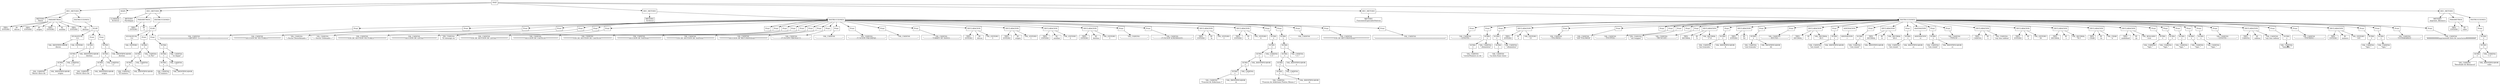 digraph G {
node [shape="box"]Nodo0[label="RAIZ"];
Nodo1[label="DEC_METODO"];
Nodo0->Nodo1;
Nodo2[label="METODO
 Hanoi"];
Nodo1->Nodo2;
Nodo3[label="PARAMETROS"];
Nodo1->Nodo3;
Nodo4[label="TIPO
 ENTERO"];
Nodo3->Nodo4;
Nodo5[label="ID
 discos"];
Nodo3->Nodo5;
Nodo6[label="TIPO
 ENTERO"];
Nodo3->Nodo6;
Nodo7[label="ID
 origen"];
Nodo3->Nodo7;
Nodo8[label="TIPO
 ENTERO"];
Nodo3->Nodo8;
Nodo9[label="ID
 auxiliar"];
Nodo3->Nodo9;
Nodo10[label="TIPO
 ENTERO"];
Nodo3->Nodo10;
Nodo11[label="ID
 destino"];
Nodo3->Nodo11;
Nodo12[label="INSTRUCCIONES"];
Nodo1->Nodo12;
Nodo13[label="ELSE"];
Nodo12->Nodo13;
Nodo14[label="IGUALIGUAL
 =="];
Nodo13->Nodo14;
Nodo15[label="VAL_IDENTIFICADOR
 discos"];
Nodo14->Nodo15;
Nodo16[label="VAL_ENTERO
 1"];
Nodo14->Nodo16;
Nodo17[label="Print"];
Nodo13->Nodo17;
Nodo18[label="SUMA
 +"];
Nodo17->Nodo18;
Nodo19[label="SUMA
 +"];
Nodo18->Nodo19;
Nodo20[label="SUMA
 +"];
Nodo19->Nodo20;
Nodo21[label="VAL_CADENA
 \"Mover disco de \""];
Nodo20->Nodo21;
Nodo22[label="VAL_IDENTIFICADOR
 origen"];
Nodo20->Nodo22;
Nodo23[label="VAL_CADENA
 \" a \""];
Nodo19->Nodo23;
Nodo24[label="VAL_IDENTIFICADOR
 destino"];
Nodo18->Nodo24;
Nodo25[label="Print"];
Nodo13->Nodo25;
Nodo26[label="SUMA
 +"];
Nodo25->Nodo26;
Nodo27[label="SUMA
 +"];
Nodo26->Nodo27;
Nodo28[label="SUMA
 +"];
Nodo27->Nodo28;
Nodo29[label="VAL_CADENA
 \"Mover disco de \""];
Nodo28->Nodo29;
Nodo30[label="VAL_IDENTIFICADOR
 origen"];
Nodo28->Nodo30;
Nodo31[label="VAL_CADENA
 \" a \""];
Nodo27->Nodo31;
Nodo32[label="VAL_IDENTIFICADOR
 destino"];
Nodo26->Nodo32;
Nodo33[label="MAIN"];
Nodo0->Nodo33;
Nodo34[label="LLAMADA 
 Archivo3"];
Nodo33->Nodo34;
Nodo35[label="DEC_METODO"];
Nodo0->Nodo35;
Nodo36[label="METODO
 ParoImpar"];
Nodo35->Nodo36;
Nodo37[label="PARAMETROS"];
Nodo35->Nodo37;
Nodo38[label="TIPO
 ENTERO"];
Nodo37->Nodo38;
Nodo39[label="ID
 a"];
Nodo37->Nodo39;
Nodo40[label="INSTRUCCIONES"];
Nodo35->Nodo40;
Nodo41[label="ELSE"];
Nodo40->Nodo41;
Nodo42[label="IGUALIGUAL
 =="];
Nodo41->Nodo42;
Nodo43[label="VAL_ENTERO
 1"];
Nodo42->Nodo43;
Nodo44[label="Print"];
Nodo41->Nodo44;
Nodo45[label="SUMA
 +"];
Nodo44->Nodo45;
Nodo46[label="SUMA
 +"];
Nodo45->Nodo46;
Nodo47[label="SUMA
 +"];
Nodo46->Nodo47;
Nodo48[label="VAL_CADENA
 \"El numero '\""];
Nodo47->Nodo48;
Nodo49[label="VAL_IDENTIFICADOR
 a"];
Nodo47->Nodo49;
Nodo50[label="VAL_CADENA
 \"'\""];
Nodo46->Nodo50;
Nodo51[label="VAL_CADENA
 \" es Par\""];
Nodo45->Nodo51;
Nodo52[label="Print"];
Nodo41->Nodo52;
Nodo53[label="SUMA
 +"];
Nodo52->Nodo53;
Nodo54[label="SUMA
 +"];
Nodo53->Nodo54;
Nodo55[label="SUMA
 +"];
Nodo54->Nodo55;
Nodo56[label="VAL_CADENA
 \"El numero '\""];
Nodo55->Nodo56;
Nodo57[label="VAL_IDENTIFICADOR
 a"];
Nodo55->Nodo57;
Nodo58[label="VAL_CADENA
 \"'\""];
Nodo54->Nodo58;
Nodo59[label="VAL_CADENA
 \" es Impar\""];
Nodo53->Nodo59;
Nodo60[label="DEC_METODO"];
Nodo0->Nodo60;
Nodo61[label="METODO
 Archivo3"];
Nodo60->Nodo61;
Nodo62[label="INSTRUCCIONES"];
Nodo60->Nodo62;
Nodo63[label="Print"];
Nodo62->Nodo63;
Nodo64[label="VAL_CADENA
 \"====================ARCHIVO 3=======l=============\""];
Nodo63->Nodo64;
Nodo65[label="Print"];
Nodo62->Nodo65;
Nodo66[label="VAL_CADENA
 \"**************SECCION DE VECTORES****************\""];
Nodo65->Nodo66;
Nodo67[label="Print"];
Nodo62->Nodo67;
Nodo68[label="VAL_CADENA
 \"---Vector Desordenado---\""];
Nodo67->Nodo68;
Nodo69[label="Print"];
Nodo62->Nodo69;
Nodo70[label="VAL_CADENA
 \"-----Vector Ordenado----\""];
Nodo69->Nodo70;
Nodo71[label="Print"];
Nodo62->Nodo71;
Nodo72[label="VAL_CADENA
 \"************FIN DE SECCION VECTORES***************\""];
Nodo71->Nodo72;
Nodo73[label="Print"];
Nodo62->Nodo73;
Nodo74[label="VAL_CADENA
 \"****************SECCION DE LISTAS****************\""];
Nodo73->Nodo74;
Nodo75[label="Print"];
Nodo62->Nodo75;
Nodo76[label="VAL_CADENA
 \"El mensaje es:\""];
Nodo75->Nodo76;
Nodo77[label="Print"];
Nodo62->Nodo77;
Nodo78[label="Print"];
Nodo62->Nodo78;
Nodo79[label="VAL_CADENA
 \"************FIN DE SECCION DE LISTAS**************\""];
Nodo78->Nodo79;
Nodo80[label="Print"];
Nodo62->Nodo80;
Nodo81[label="VAL_CADENA
 \"**************SECCION DE CASTEOS***************\""];
Nodo80->Nodo81;
Nodo82[label="Print"];
Nodo62->Nodo82;
Nodo83[label="VAL_CADENA
 \"************FIN DE SECCION DE CASTEOS*************\""];
Nodo82->Nodo83;
Nodo84[label="Print"];
Nodo62->Nodo84;
Nodo85[label="VAL_CADENA
 \"**************SECCION DE NATIVAS***************\""];
Nodo84->Nodo85;
Nodo86[label="Print"];
Nodo62->Nodo86;
Nodo87[label="VAL_CADENA
 \"************FIN DE SECCION DE NATIVAS*************\""];
Nodo86->Nodo87;
Nodo88[label="Print"];
Nodo62->Nodo88;
Nodo89[label="VAL_CADENA
 \"***********SECCION DE RECURSIVIDAD***************\""];
Nodo88->Nodo89;
Nodo90[label="Print"];
Nodo62->Nodo90;
Nodo91[label="VAL_CADENA
 \"---------------FUNCION FIBONACCI-----------------\""];
Nodo90->Nodo91;
Nodo92[label="Print"];
Nodo62->Nodo92;
Nodo93[label="VAL_CADENA
 \"-------------------------------------------------\""];
Nodo92->Nodo93;
Nodo94[label="Print"];
Nodo62->Nodo94;
Nodo95[label="VAL_CADENA
 \"---------------FUNCION PAR-IMPAR-----------------\""];
Nodo94->Nodo95;
Nodo96[label="Print"];
Nodo62->Nodo96;
Nodo97[label="VAL_CADENA
 \"-------------------------------------------------\""];
Nodo96->Nodo97;
Nodo98[label="Print"];
Nodo62->Nodo98;
Nodo99[label="VAL_CADENA
 \"----------------TORRES DE HANOI------------------\""];
Nodo98->Nodo99;
Nodo100[label="DECLARACION"];
Nodo62->Nodo100;
Nodo101[label="TIPO
 ENTERO"];
Nodo100->Nodo101;
Nodo102[label="ID
 discos"];
Nodo100->Nodo102;
Nodo103[label="VAL_ENTERO
 3"];
Nodo100->Nodo103;
Nodo104[label="DECLARACION"];
Nodo62->Nodo104;
Nodo105[label="TIPO
 ENTERO"];
Nodo104->Nodo105;
Nodo106[label="ID
 origen"];
Nodo104->Nodo106;
Nodo107[label="VAL_ENTERO
 1"];
Nodo104->Nodo107;
Nodo108[label="DECLARACION"];
Nodo62->Nodo108;
Nodo109[label="TIPO
 ENTERO"];
Nodo108->Nodo109;
Nodo110[label="ID
 auxiliar"];
Nodo108->Nodo110;
Nodo111[label="VAL_ENTERO
 2"];
Nodo108->Nodo111;
Nodo112[label="DECLARACION"];
Nodo62->Nodo112;
Nodo113[label="TIPO
 ENTERO"];
Nodo112->Nodo113;
Nodo114[label="ID
 destino"];
Nodo112->Nodo114;
Nodo115[label="VAL_ENTERO
 3"];
Nodo112->Nodo115;
Nodo116[label="Print"];
Nodo62->Nodo116;
Nodo117[label="VAL_CADENA
 \"-------------------------------------------------\""];
Nodo116->Nodo117;
Nodo118[label="Print"];
Nodo62->Nodo118;
Nodo119[label="VAL_CADENA
 \"---------------FUNCION ACKERMANN-----------------\""];
Nodo118->Nodo119;
Nodo120[label="DECLARACION"];
Nodo62->Nodo120;
Nodo121[label="TIPO
 ENTERO"];
Nodo120->Nodo121;
Nodo122[label="ID
 m"];
Nodo120->Nodo122;
Nodo123[label="VAL_ENTERO
 3"];
Nodo120->Nodo123;
Nodo124[label="DECLARACION"];
Nodo62->Nodo124;
Nodo125[label="TIPO
 ENTERO"];
Nodo124->Nodo125;
Nodo126[label="ID
 n"];
Nodo124->Nodo126;
Nodo127[label="VAL_ENTERO
 4"];
Nodo124->Nodo127;
Nodo128[label="Print"];
Nodo62->Nodo128;
Nodo129[label="SUMA
 +"];
Nodo128->Nodo129;
Nodo130[label="SUMA
 +"];
Nodo129->Nodo130;
Nodo131[label="SUMA
 +"];
Nodo130->Nodo131;
Nodo132[label="SUMA
 +"];
Nodo131->Nodo132;
Nodo133[label="SUMA
 +"];
Nodo132->Nodo133;
Nodo134[label="VAL_CADENA
 \"Funcion de Ackerman (\""];
Nodo133->Nodo134;
Nodo135[label="VAL_IDENTIFICADOR
 m"];
Nodo133->Nodo135;
Nodo136[label="VAL_CADENA
 \", \""];
Nodo132->Nodo136;
Nodo137[label="VAL_IDENTIFICADOR
 n"];
Nodo131->Nodo137;
Nodo138[label="VAL_CADENA
 \") = \""];
Nodo130->Nodo138;
Nodo139[label="Print"];
Nodo62->Nodo139;
Nodo140[label="SUMA
 +"];
Nodo139->Nodo140;
Nodo141[label="SUMA
 +"];
Nodo140->Nodo141;
Nodo142[label="SUMA
 +"];
Nodo141->Nodo142;
Nodo143[label="SUMA
 +"];
Nodo142->Nodo143;
Nodo144[label="SUMA
 +"];
Nodo143->Nodo144;
Nodo145[label="VAL_CADENA
 \"Funcion de Ackerman Puntos Menos (\""];
Nodo144->Nodo145;
Nodo146[label="VAL_IDENTIFICADOR
 m"];
Nodo144->Nodo146;
Nodo147[label="VAL_CADENA
 \", \""];
Nodo143->Nodo147;
Nodo148[label="VAL_IDENTIFICADOR
 n"];
Nodo142->Nodo148;
Nodo149[label="VAL_CADENA
 \") = \""];
Nodo141->Nodo149;
Nodo150[label="Print"];
Nodo62->Nodo150;
Nodo151[label="VAL_CADENA
 \"-------------------------------------------------\""];
Nodo150->Nodo151;
Nodo152[label="Print"];
Nodo62->Nodo152;
Nodo153[label="VAL_CADENA
 \"*************FIN DE RECURSIVIDAD*****************\""];
Nodo152->Nodo153;
Nodo154[label="Print"];
Nodo62->Nodo154;
Nodo155[label="VAL_CADENA
 \"=================================================\""];
Nodo154->Nodo155;
Nodo156[label="DEC_METODO"];
Nodo0->Nodo156;
Nodo157[label="METODO
 FuncionesEspecialesNativas"];
Nodo156->Nodo157;
Nodo158[label="INSTRUCCIONES"];
Nodo156->Nodo158;
Nodo159[label="Print"];
Nodo158->Nodo159;
Nodo160[label="VAL_CADENA
 \"------------------LENGTH-------------------\""];
Nodo159->Nodo160;
Nodo161[label="Print"];
Nodo158->Nodo161;
Nodo162[label="SUMA
 +"];
Nodo161->Nodo162;
Nodo163[label="SUMA
 +"];
Nodo162->Nodo163;
Nodo164[label="VAL_CADENA
 \"vectorNumero es de \""];
Nodo163->Nodo164;
Nodo165[label="VAL_CADENA
 \" elementos\""];
Nodo162->Nodo165;
Nodo166[label="Print"];
Nodo158->Nodo166;
Nodo167[label="SUMA
 +"];
Nodo166->Nodo167;
Nodo168[label="SUMA
 +"];
Nodo167->Nodo168;
Nodo169[label="VAL_CADENA
 \"La lista frase tiene \""];
Nodo168->Nodo169;
Nodo170[label="VAL_CADENA
 \" elementos\""];
Nodo167->Nodo170;
Nodo171[label="DECLARACION"];
Nodo158->Nodo171;
Nodo172[label="TIPO
 ENTERO"];
Nodo171->Nodo172;
Nodo173[label="ID
 a"];
Nodo171->Nodo173;
Nodo174[label="VAL_ENTERO
 15"];
Nodo171->Nodo174;
Nodo175[label="Print"];
Nodo158->Nodo175;
Nodo176[label="VAL_CADENA
 \"------------------TOLOWER-------------------\""];
Nodo175->Nodo176;
Nodo177[label="Print"];
Nodo158->Nodo177;
Nodo178[label="VAL_CADENA
 \"SIN TOLOWER\""];
Nodo177->Nodo178;
Nodo179[label="Print"];
Nodo158->Nodo179;
Nodo180[label="Print"];
Nodo158->Nodo180;
Nodo181[label="VAL_CADENA
 \"------------------TOUPPER-------------------\""];
Nodo180->Nodo181;
Nodo182[label="Print"];
Nodo158->Nodo182;
Nodo183[label="VAL_CADENA
 \"sin toupper\""];
Nodo182->Nodo183;
Nodo184[label="Print"];
Nodo158->Nodo184;
Nodo185[label="Print"];
Nodo158->Nodo185;
Nodo186[label="VAL_CADENA
 \"------------------TRUNCATE------------------\""];
Nodo185->Nodo186;
Nodo187[label="DECLARACION"];
Nodo158->Nodo187;
Nodo188[label="TIPO
 DECIMAL"];
Nodo187->Nodo188;
Nodo189[label="ID
 b"];
Nodo187->Nodo189;
Nodo190[label="VAL_DECIMAL
 17.8"];
Nodo187->Nodo190;
Nodo191[label="Print"];
Nodo158->Nodo191;
Nodo192[label="SUMA
 +"];
Nodo191->Nodo192;
Nodo193[label="VAL_CADENA
 \"sin truncate: \""];
Nodo192->Nodo193;
Nodo194[label="VAL_IDENTIFICADOR
 b"];
Nodo192->Nodo194;
Nodo195[label="DECLARACION"];
Nodo158->Nodo195;
Nodo196[label="TIPO
 ENTERO"];
Nodo195->Nodo196;
Nodo197[label="ID
 b2"];
Nodo195->Nodo197;
Nodo198[label="Print"];
Nodo158->Nodo198;
Nodo199[label="SUMA
 +"];
Nodo198->Nodo199;
Nodo200[label="VAL_CADENA
 \"con truncate \""];
Nodo199->Nodo200;
Nodo201[label="VAL_IDENTIFICADOR
 b2"];
Nodo199->Nodo201;
Nodo202[label="Print"];
Nodo158->Nodo202;
Nodo203[label="VAL_CADENA
 \"------------------ROUND-------------------\""];
Nodo202->Nodo203;
Nodo204[label="DECLARACION"];
Nodo158->Nodo204;
Nodo205[label="TIPO
 DECIMAL"];
Nodo204->Nodo205;
Nodo206[label="ID
 c"];
Nodo204->Nodo206;
Nodo207[label="VAL_DECIMAL
 26.5"];
Nodo204->Nodo207;
Nodo208[label="Print"];
Nodo158->Nodo208;
Nodo209[label="SUMA
 +"];
Nodo208->Nodo209;
Nodo210[label="VAL_CADENA
 \"sin round: \""];
Nodo209->Nodo210;
Nodo211[label="VAL_IDENTIFICADOR
 c"];
Nodo209->Nodo211;
Nodo212[label="ASIGNACION"];
Nodo158->Nodo212;
Nodo213[label="ASIGNACION
 c"];
Nodo212->Nodo213;
Nodo214[label="Print"];
Nodo158->Nodo214;
Nodo215[label="SUMA
 +"];
Nodo214->Nodo215;
Nodo216[label="VAL_CADENA
 \"con round \""];
Nodo215->Nodo216;
Nodo217[label="VAL_IDENTIFICADOR
 c"];
Nodo215->Nodo217;
Nodo218[label="DECLARACION"];
Nodo158->Nodo218;
Nodo219[label="TIPO
 DECIMAL"];
Nodo218->Nodo219;
Nodo220[label="ID
 cc"];
Nodo218->Nodo220;
Nodo221[label="VAL_DECIMAL
 26.4"];
Nodo218->Nodo221;
Nodo222[label="Print"];
Nodo158->Nodo222;
Nodo223[label="SUMA
 +"];
Nodo222->Nodo223;
Nodo224[label="VAL_CADENA
 \"sin round: \""];
Nodo223->Nodo224;
Nodo225[label="VAL_IDENTIFICADOR
 cc"];
Nodo223->Nodo225;
Nodo226[label="ASIGNACION"];
Nodo158->Nodo226;
Nodo227[label="ASIGNACION
 cc"];
Nodo226->Nodo227;
Nodo228[label="Print"];
Nodo158->Nodo228;
Nodo229[label="SUMA
 +"];
Nodo228->Nodo229;
Nodo230[label="VAL_CADENA
 \"con round \""];
Nodo229->Nodo230;
Nodo231[label="VAL_IDENTIFICADOR
 cc"];
Nodo229->Nodo231;
Nodo232[label="Print"];
Nodo158->Nodo232;
Nodo233[label="VAL_CADENA
 \"-----------------TYPEOF--------------------\""];
Nodo232->Nodo233;
Nodo234[label="DECLARACION"];
Nodo158->Nodo234;
Nodo235[label="TIPO
 CADENA"];
Nodo234->Nodo235;
Nodo236[label="ID
 x"];
Nodo234->Nodo236;
Nodo237[label="VAL_CADENA
 \"soy una cadena\""];
Nodo234->Nodo237;
Nodo238[label="DECLARACION"];
Nodo158->Nodo238;
Nodo239[label="TIPO
 ENTERO"];
Nodo238->Nodo239;
Nodo240[label="ID
 y"];
Nodo238->Nodo240;
Nodo241[label="VAL_ENTERO
 50"];
Nodo238->Nodo241;
Nodo242[label="DECLARACION"];
Nodo158->Nodo242;
Nodo243[label="TIPO
 DECIMAL"];
Nodo242->Nodo243;
Nodo244[label="ID
 z"];
Nodo242->Nodo244;
Nodo245[label="VAL_DECIMAL
 78.5"];
Nodo242->Nodo245;
Nodo246[label="DECLARACION"];
Nodo158->Nodo246;
Nodo247[label="TIPO
 CHAR"];
Nodo246->Nodo247;
Nodo248[label="ID
 xx"];
Nodo246->Nodo248;
Nodo249[label="VAL_CHAR
 'a'"];
Nodo246->Nodo249;
Nodo250[label="DECLARACION"];
Nodo158->Nodo250;
Nodo251[label="TIPO
 undefined"];
Nodo250->Nodo251;
Nodo252[label="ID
 yy"];
Nodo250->Nodo252;
Nodo253[label="VAL_BOLEANO
 true"];
Nodo250->Nodo253;
Nodo254[label="Print"];
Nodo158->Nodo254;
Nodo255[label="SUMA
 +"];
Nodo254->Nodo255;
Nodo256[label="VAL_CADENA
 \"tipo: \""];
Nodo255->Nodo256;
Nodo257[label="Print"];
Nodo158->Nodo257;
Nodo258[label="SUMA
 +"];
Nodo257->Nodo258;
Nodo259[label="VAL_CADENA
 \"tipo: \""];
Nodo258->Nodo259;
Nodo260[label="Print"];
Nodo158->Nodo260;
Nodo261[label="SUMA
 +"];
Nodo260->Nodo261;
Nodo262[label="VAL_CADENA
 \"tipo: \""];
Nodo261->Nodo262;
Nodo263[label="Print"];
Nodo158->Nodo263;
Nodo264[label="SUMA
 +"];
Nodo263->Nodo264;
Nodo265[label="VAL_CADENA
 \"tipo: \""];
Nodo264->Nodo265;
Nodo266[label="Print"];
Nodo158->Nodo266;
Nodo267[label="SUMA
 +"];
Nodo266->Nodo267;
Nodo268[label="VAL_CADENA
 \"tipo: \""];
Nodo267->Nodo268;
Nodo269[label="Print"];
Nodo158->Nodo269;
Nodo270[label="VAL_CADENA
 \"------------------LENGTH-------------------\""];
Nodo269->Nodo270;
Nodo271[label="DECLARACION"];
Nodo158->Nodo271;
Nodo272[label="TIPO
 CADENA"];
Nodo271->Nodo272;
Nodo273[label="ID
 cadena"];
Nodo271->Nodo273;
Nodo274[label="VAL_CADENA
 \"soy una cadena\""];
Nodo271->Nodo274;
Nodo275[label="Print"];
Nodo158->Nodo275;
Nodo276[label="SUMA
 +"];
Nodo275->Nodo276;
Nodo277[label="VAL_CADENA
 \"tama�o: \""];
Nodo276->Nodo277;
Nodo278[label="Print"];
Nodo158->Nodo278;
Nodo279[label="VAL_CADENA
 \"------------------TOSTRING-------------------\""];
Nodo278->Nodo279;
Nodo280[label="DECLARACION"];
Nodo158->Nodo280;
Nodo281[label="TIPO
 ENTERO"];
Nodo280->Nodo281;
Nodo282[label="ID
 numero"];
Nodo280->Nodo282;
Nodo283[label="VAL_ENTERO
 105"];
Nodo280->Nodo283;
Nodo284[label="Print"];
Nodo158->Nodo284;
Nodo285[label="SUMA
 +"];
Nodo284->Nodo285;
Nodo286[label="VAL_CADENA
 \"tipo: \""];
Nodo285->Nodo286;
Nodo287[label="Print"];
Nodo158->Nodo287;
Nodo288[label="SUMA
 +"];
Nodo287->Nodo288;
Nodo289[label="VAL_CADENA
 \"tipo: \""];
Nodo288->Nodo289;
Nodo290[label="Print"];
Nodo158->Nodo290;
Nodo291[label="VAL_CADENA
 \"----------------TOCHARARRAY------------------\""];
Nodo290->Nodo291;
Nodo292[label="Print"];
Nodo158->Nodo292;
Nodo293[label="VAL_CADENA
 \"########imprimiendo lista de caracteres#######\""];
Nodo292->Nodo293;
Nodo294[label="DEC_METODO"];
Nodo0->Nodo294;
Nodo295[label="METODO
 imprimir_fibonacci"];
Nodo294->Nodo295;
Nodo296[label="PARAMETROS"];
Nodo294->Nodo296;
Nodo297[label="TIPO
 ENTERO"];
Nodo296->Nodo297;
Nodo298[label="ID
 valor"];
Nodo296->Nodo298;
Nodo299[label="INSTRUCCIONES"];
Nodo294->Nodo299;
Nodo300[label="Print"];
Nodo299->Nodo300;
Nodo301[label="SUMA
 +"];
Nodo300->Nodo301;
Nodo302[label="SUMA
 +"];
Nodo301->Nodo302;
Nodo303[label="SUMA
 +"];
Nodo302->Nodo303;
Nodo304[label="VAL_CADENA
 \"Resultado de fibonacci(\""];
Nodo303->Nodo304;
Nodo305[label="VAL_IDENTIFICADOR
 valor"];
Nodo303->Nodo305;
Nodo306[label="VAL_CADENA
 \") = \""];
Nodo302->Nodo306;
}